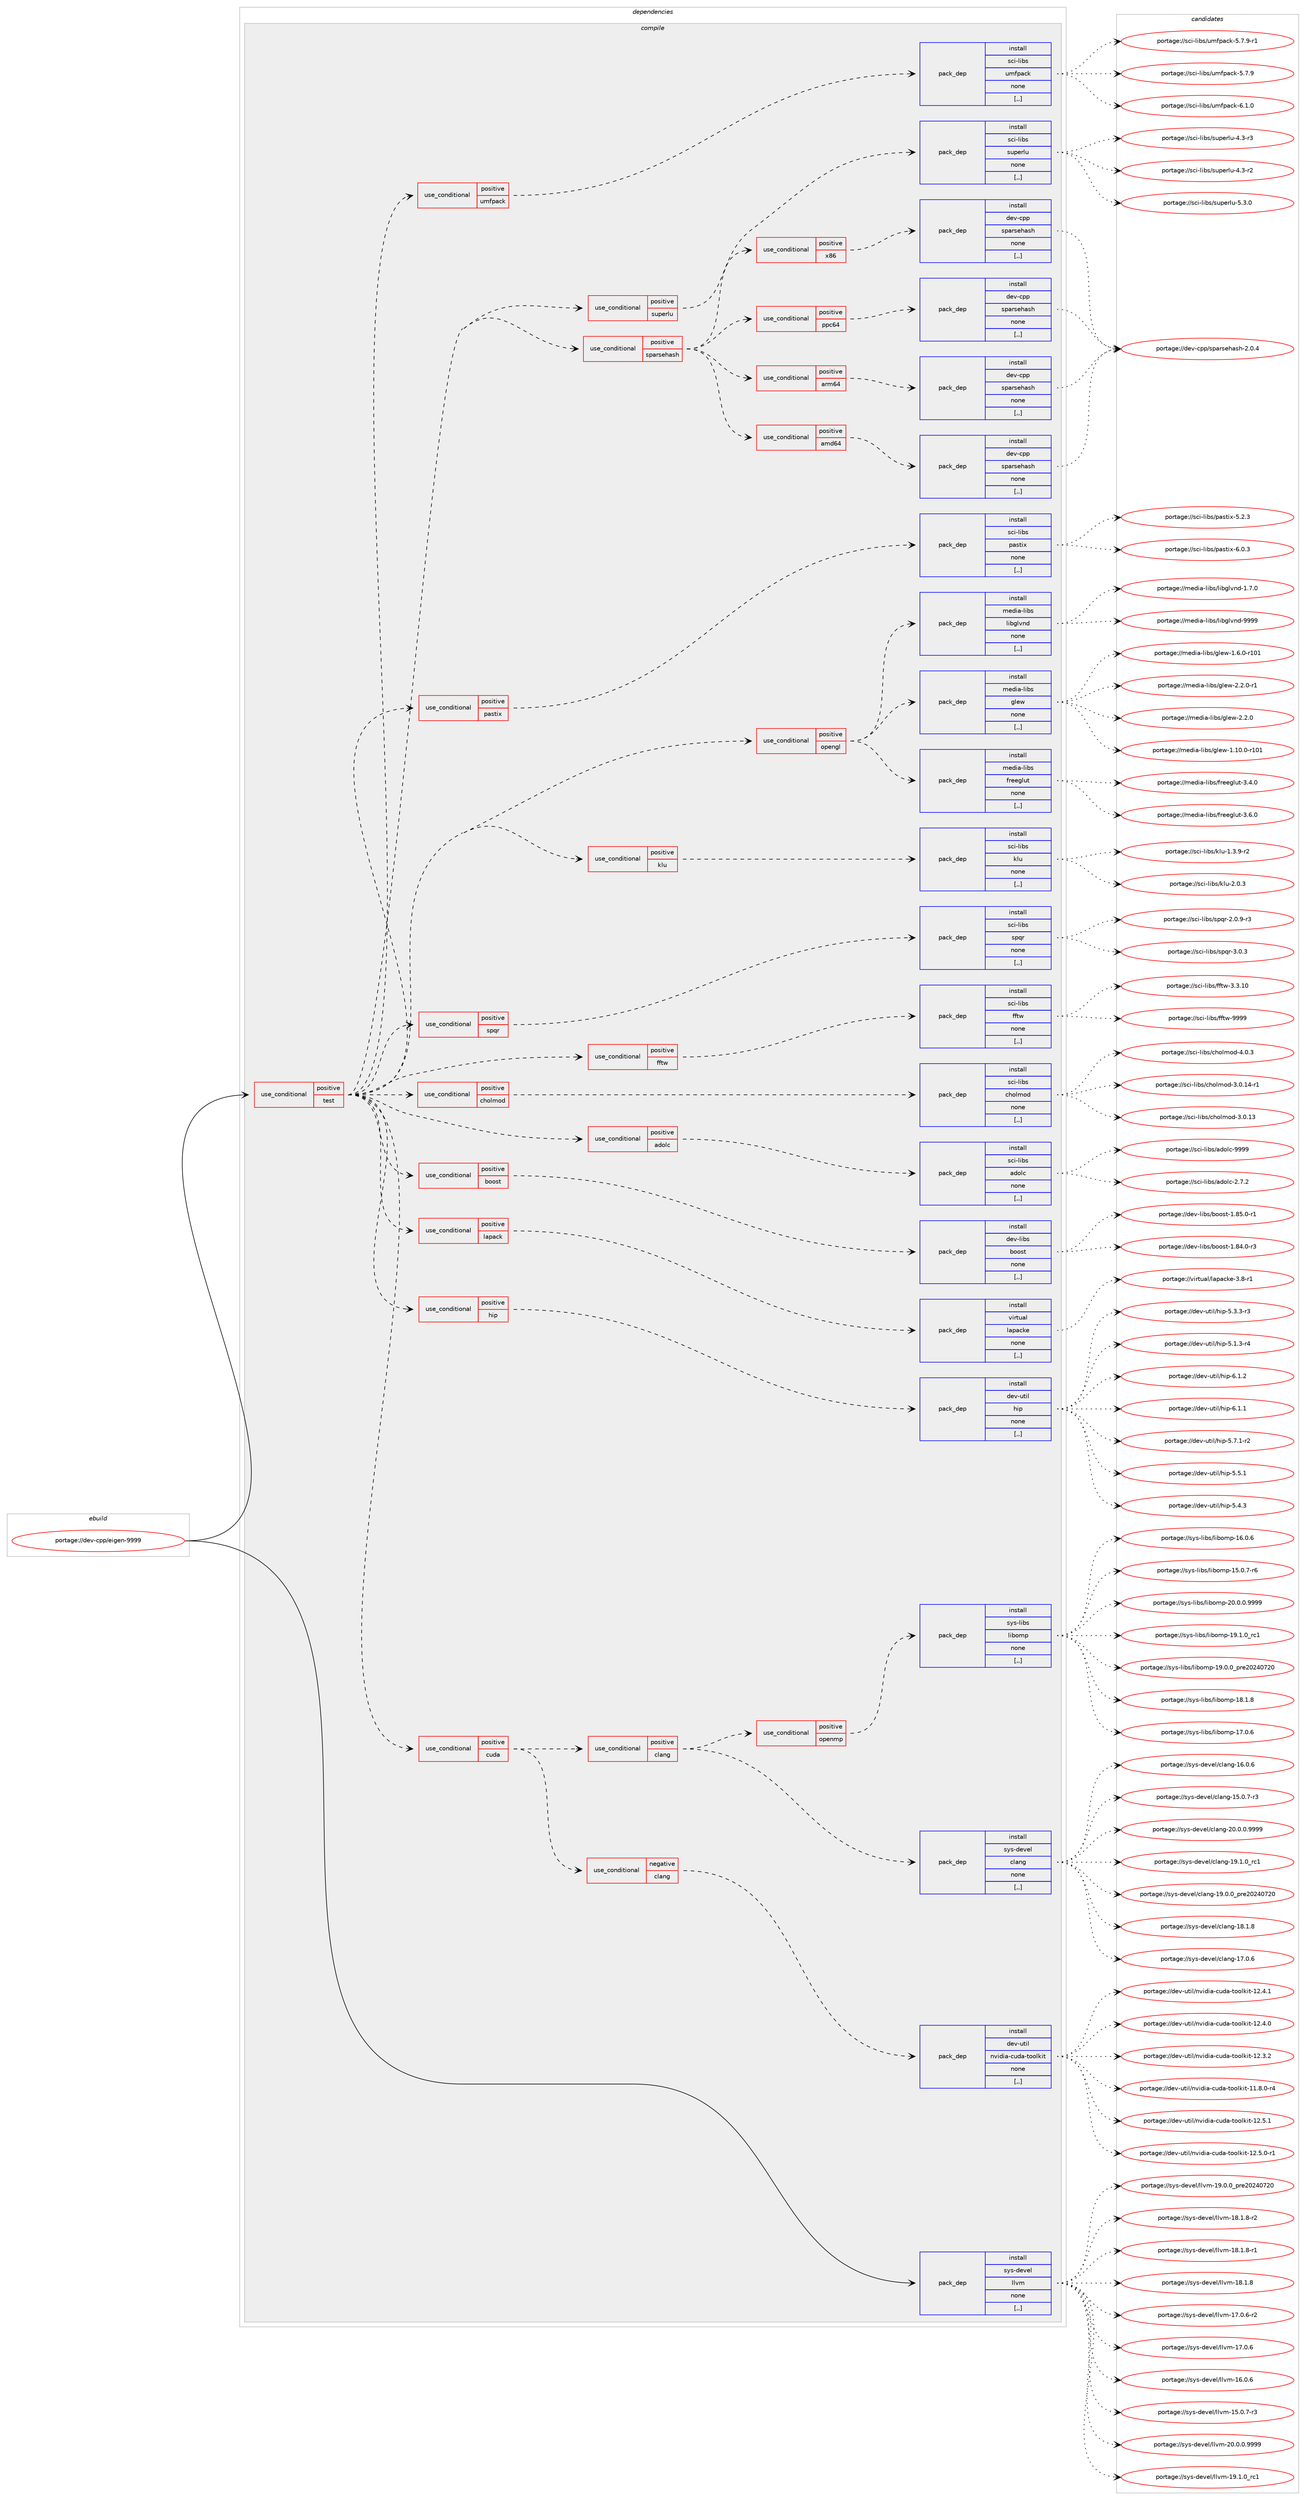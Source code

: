 digraph prolog {

# *************
# Graph options
# *************

newrank=true;
concentrate=true;
compound=true;
graph [rankdir=LR,fontname=Helvetica,fontsize=10,ranksep=1.5];#, ranksep=2.5, nodesep=0.2];
edge  [arrowhead=vee];
node  [fontname=Helvetica,fontsize=10];

# **********
# The ebuild
# **********

subgraph cluster_leftcol {
color=gray;
label=<<i>ebuild</i>>;
id [label="portage://dev-cpp/eigen-9999", color=red, width=4, href="../dev-cpp/eigen-9999.svg"];
}

# ****************
# The dependencies
# ****************

subgraph cluster_midcol {
color=gray;
label=<<i>dependencies</i>>;
subgraph cluster_compile {
fillcolor="#eeeeee";
style=filled;
label=<<i>compile</i>>;
subgraph cond16975 {
dependency65553 [label=<<TABLE BORDER="0" CELLBORDER="1" CELLSPACING="0" CELLPADDING="4"><TR><TD ROWSPAN="3" CELLPADDING="10">use_conditional</TD></TR><TR><TD>positive</TD></TR><TR><TD>test</TD></TR></TABLE>>, shape=none, color=red];
subgraph cond16976 {
dependency65554 [label=<<TABLE BORDER="0" CELLBORDER="1" CELLSPACING="0" CELLPADDING="4"><TR><TD ROWSPAN="3" CELLPADDING="10">use_conditional</TD></TR><TR><TD>positive</TD></TR><TR><TD>cuda</TD></TR></TABLE>>, shape=none, color=red];
subgraph cond16977 {
dependency65555 [label=<<TABLE BORDER="0" CELLBORDER="1" CELLSPACING="0" CELLPADDING="4"><TR><TD ROWSPAN="3" CELLPADDING="10">use_conditional</TD></TR><TR><TD>negative</TD></TR><TR><TD>clang</TD></TR></TABLE>>, shape=none, color=red];
subgraph pack47657 {
dependency65556 [label=<<TABLE BORDER="0" CELLBORDER="1" CELLSPACING="0" CELLPADDING="4" WIDTH="220"><TR><TD ROWSPAN="6" CELLPADDING="30">pack_dep</TD></TR><TR><TD WIDTH="110">install</TD></TR><TR><TD>dev-util</TD></TR><TR><TD>nvidia-cuda-toolkit</TD></TR><TR><TD>none</TD></TR><TR><TD>[,,]</TD></TR></TABLE>>, shape=none, color=blue];
}
dependency65555:e -> dependency65556:w [weight=20,style="dashed",arrowhead="vee"];
}
dependency65554:e -> dependency65555:w [weight=20,style="dashed",arrowhead="vee"];
subgraph cond16978 {
dependency65557 [label=<<TABLE BORDER="0" CELLBORDER="1" CELLSPACING="0" CELLPADDING="4"><TR><TD ROWSPAN="3" CELLPADDING="10">use_conditional</TD></TR><TR><TD>positive</TD></TR><TR><TD>clang</TD></TR></TABLE>>, shape=none, color=red];
subgraph pack47658 {
dependency65558 [label=<<TABLE BORDER="0" CELLBORDER="1" CELLSPACING="0" CELLPADDING="4" WIDTH="220"><TR><TD ROWSPAN="6" CELLPADDING="30">pack_dep</TD></TR><TR><TD WIDTH="110">install</TD></TR><TR><TD>sys-devel</TD></TR><TR><TD>clang</TD></TR><TR><TD>none</TD></TR><TR><TD>[,,]</TD></TR></TABLE>>, shape=none, color=blue];
}
dependency65557:e -> dependency65558:w [weight=20,style="dashed",arrowhead="vee"];
subgraph cond16979 {
dependency65559 [label=<<TABLE BORDER="0" CELLBORDER="1" CELLSPACING="0" CELLPADDING="4"><TR><TD ROWSPAN="3" CELLPADDING="10">use_conditional</TD></TR><TR><TD>positive</TD></TR><TR><TD>openmp</TD></TR></TABLE>>, shape=none, color=red];
subgraph pack47659 {
dependency65560 [label=<<TABLE BORDER="0" CELLBORDER="1" CELLSPACING="0" CELLPADDING="4" WIDTH="220"><TR><TD ROWSPAN="6" CELLPADDING="30">pack_dep</TD></TR><TR><TD WIDTH="110">install</TD></TR><TR><TD>sys-libs</TD></TR><TR><TD>libomp</TD></TR><TR><TD>none</TD></TR><TR><TD>[,,]</TD></TR></TABLE>>, shape=none, color=blue];
}
dependency65559:e -> dependency65560:w [weight=20,style="dashed",arrowhead="vee"];
}
dependency65557:e -> dependency65559:w [weight=20,style="dashed",arrowhead="vee"];
}
dependency65554:e -> dependency65557:w [weight=20,style="dashed",arrowhead="vee"];
}
dependency65553:e -> dependency65554:w [weight=20,style="dashed",arrowhead="vee"];
subgraph cond16980 {
dependency65561 [label=<<TABLE BORDER="0" CELLBORDER="1" CELLSPACING="0" CELLPADDING="4"><TR><TD ROWSPAN="3" CELLPADDING="10">use_conditional</TD></TR><TR><TD>positive</TD></TR><TR><TD>hip</TD></TR></TABLE>>, shape=none, color=red];
subgraph pack47660 {
dependency65562 [label=<<TABLE BORDER="0" CELLBORDER="1" CELLSPACING="0" CELLPADDING="4" WIDTH="220"><TR><TD ROWSPAN="6" CELLPADDING="30">pack_dep</TD></TR><TR><TD WIDTH="110">install</TD></TR><TR><TD>dev-util</TD></TR><TR><TD>hip</TD></TR><TR><TD>none</TD></TR><TR><TD>[,,]</TD></TR></TABLE>>, shape=none, color=blue];
}
dependency65561:e -> dependency65562:w [weight=20,style="dashed",arrowhead="vee"];
}
dependency65553:e -> dependency65561:w [weight=20,style="dashed",arrowhead="vee"];
subgraph cond16981 {
dependency65563 [label=<<TABLE BORDER="0" CELLBORDER="1" CELLSPACING="0" CELLPADDING="4"><TR><TD ROWSPAN="3" CELLPADDING="10">use_conditional</TD></TR><TR><TD>positive</TD></TR><TR><TD>lapack</TD></TR></TABLE>>, shape=none, color=red];
subgraph pack47661 {
dependency65564 [label=<<TABLE BORDER="0" CELLBORDER="1" CELLSPACING="0" CELLPADDING="4" WIDTH="220"><TR><TD ROWSPAN="6" CELLPADDING="30">pack_dep</TD></TR><TR><TD WIDTH="110">install</TD></TR><TR><TD>virtual</TD></TR><TR><TD>lapacke</TD></TR><TR><TD>none</TD></TR><TR><TD>[,,]</TD></TR></TABLE>>, shape=none, color=blue];
}
dependency65563:e -> dependency65564:w [weight=20,style="dashed",arrowhead="vee"];
}
dependency65553:e -> dependency65563:w [weight=20,style="dashed",arrowhead="vee"];
subgraph cond16982 {
dependency65565 [label=<<TABLE BORDER="0" CELLBORDER="1" CELLSPACING="0" CELLPADDING="4"><TR><TD ROWSPAN="3" CELLPADDING="10">use_conditional</TD></TR><TR><TD>positive</TD></TR><TR><TD>boost</TD></TR></TABLE>>, shape=none, color=red];
subgraph pack47662 {
dependency65566 [label=<<TABLE BORDER="0" CELLBORDER="1" CELLSPACING="0" CELLPADDING="4" WIDTH="220"><TR><TD ROWSPAN="6" CELLPADDING="30">pack_dep</TD></TR><TR><TD WIDTH="110">install</TD></TR><TR><TD>dev-libs</TD></TR><TR><TD>boost</TD></TR><TR><TD>none</TD></TR><TR><TD>[,,]</TD></TR></TABLE>>, shape=none, color=blue];
}
dependency65565:e -> dependency65566:w [weight=20,style="dashed",arrowhead="vee"];
}
dependency65553:e -> dependency65565:w [weight=20,style="dashed",arrowhead="vee"];
subgraph cond16983 {
dependency65567 [label=<<TABLE BORDER="0" CELLBORDER="1" CELLSPACING="0" CELLPADDING="4"><TR><TD ROWSPAN="3" CELLPADDING="10">use_conditional</TD></TR><TR><TD>positive</TD></TR><TR><TD>adolc</TD></TR></TABLE>>, shape=none, color=red];
subgraph pack47663 {
dependency65568 [label=<<TABLE BORDER="0" CELLBORDER="1" CELLSPACING="0" CELLPADDING="4" WIDTH="220"><TR><TD ROWSPAN="6" CELLPADDING="30">pack_dep</TD></TR><TR><TD WIDTH="110">install</TD></TR><TR><TD>sci-libs</TD></TR><TR><TD>adolc</TD></TR><TR><TD>none</TD></TR><TR><TD>[,,]</TD></TR></TABLE>>, shape=none, color=blue];
}
dependency65567:e -> dependency65568:w [weight=20,style="dashed",arrowhead="vee"];
}
dependency65553:e -> dependency65567:w [weight=20,style="dashed",arrowhead="vee"];
subgraph cond16984 {
dependency65569 [label=<<TABLE BORDER="0" CELLBORDER="1" CELLSPACING="0" CELLPADDING="4"><TR><TD ROWSPAN="3" CELLPADDING="10">use_conditional</TD></TR><TR><TD>positive</TD></TR><TR><TD>cholmod</TD></TR></TABLE>>, shape=none, color=red];
subgraph pack47664 {
dependency65570 [label=<<TABLE BORDER="0" CELLBORDER="1" CELLSPACING="0" CELLPADDING="4" WIDTH="220"><TR><TD ROWSPAN="6" CELLPADDING="30">pack_dep</TD></TR><TR><TD WIDTH="110">install</TD></TR><TR><TD>sci-libs</TD></TR><TR><TD>cholmod</TD></TR><TR><TD>none</TD></TR><TR><TD>[,,]</TD></TR></TABLE>>, shape=none, color=blue];
}
dependency65569:e -> dependency65570:w [weight=20,style="dashed",arrowhead="vee"];
}
dependency65553:e -> dependency65569:w [weight=20,style="dashed",arrowhead="vee"];
subgraph cond16985 {
dependency65571 [label=<<TABLE BORDER="0" CELLBORDER="1" CELLSPACING="0" CELLPADDING="4"><TR><TD ROWSPAN="3" CELLPADDING="10">use_conditional</TD></TR><TR><TD>positive</TD></TR><TR><TD>fftw</TD></TR></TABLE>>, shape=none, color=red];
subgraph pack47665 {
dependency65572 [label=<<TABLE BORDER="0" CELLBORDER="1" CELLSPACING="0" CELLPADDING="4" WIDTH="220"><TR><TD ROWSPAN="6" CELLPADDING="30">pack_dep</TD></TR><TR><TD WIDTH="110">install</TD></TR><TR><TD>sci-libs</TD></TR><TR><TD>fftw</TD></TR><TR><TD>none</TD></TR><TR><TD>[,,]</TD></TR></TABLE>>, shape=none, color=blue];
}
dependency65571:e -> dependency65572:w [weight=20,style="dashed",arrowhead="vee"];
}
dependency65553:e -> dependency65571:w [weight=20,style="dashed",arrowhead="vee"];
subgraph cond16986 {
dependency65573 [label=<<TABLE BORDER="0" CELLBORDER="1" CELLSPACING="0" CELLPADDING="4"><TR><TD ROWSPAN="3" CELLPADDING="10">use_conditional</TD></TR><TR><TD>positive</TD></TR><TR><TD>spqr</TD></TR></TABLE>>, shape=none, color=red];
subgraph pack47666 {
dependency65574 [label=<<TABLE BORDER="0" CELLBORDER="1" CELLSPACING="0" CELLPADDING="4" WIDTH="220"><TR><TD ROWSPAN="6" CELLPADDING="30">pack_dep</TD></TR><TR><TD WIDTH="110">install</TD></TR><TR><TD>sci-libs</TD></TR><TR><TD>spqr</TD></TR><TR><TD>none</TD></TR><TR><TD>[,,]</TD></TR></TABLE>>, shape=none, color=blue];
}
dependency65573:e -> dependency65574:w [weight=20,style="dashed",arrowhead="vee"];
}
dependency65553:e -> dependency65573:w [weight=20,style="dashed",arrowhead="vee"];
subgraph cond16987 {
dependency65575 [label=<<TABLE BORDER="0" CELLBORDER="1" CELLSPACING="0" CELLPADDING="4"><TR><TD ROWSPAN="3" CELLPADDING="10">use_conditional</TD></TR><TR><TD>positive</TD></TR><TR><TD>klu</TD></TR></TABLE>>, shape=none, color=red];
subgraph pack47667 {
dependency65576 [label=<<TABLE BORDER="0" CELLBORDER="1" CELLSPACING="0" CELLPADDING="4" WIDTH="220"><TR><TD ROWSPAN="6" CELLPADDING="30">pack_dep</TD></TR><TR><TD WIDTH="110">install</TD></TR><TR><TD>sci-libs</TD></TR><TR><TD>klu</TD></TR><TR><TD>none</TD></TR><TR><TD>[,,]</TD></TR></TABLE>>, shape=none, color=blue];
}
dependency65575:e -> dependency65576:w [weight=20,style="dashed",arrowhead="vee"];
}
dependency65553:e -> dependency65575:w [weight=20,style="dashed",arrowhead="vee"];
subgraph cond16988 {
dependency65577 [label=<<TABLE BORDER="0" CELLBORDER="1" CELLSPACING="0" CELLPADDING="4"><TR><TD ROWSPAN="3" CELLPADDING="10">use_conditional</TD></TR><TR><TD>positive</TD></TR><TR><TD>opengl</TD></TR></TABLE>>, shape=none, color=red];
subgraph pack47668 {
dependency65578 [label=<<TABLE BORDER="0" CELLBORDER="1" CELLSPACING="0" CELLPADDING="4" WIDTH="220"><TR><TD ROWSPAN="6" CELLPADDING="30">pack_dep</TD></TR><TR><TD WIDTH="110">install</TD></TR><TR><TD>media-libs</TD></TR><TR><TD>freeglut</TD></TR><TR><TD>none</TD></TR><TR><TD>[,,]</TD></TR></TABLE>>, shape=none, color=blue];
}
dependency65577:e -> dependency65578:w [weight=20,style="dashed",arrowhead="vee"];
subgraph pack47669 {
dependency65579 [label=<<TABLE BORDER="0" CELLBORDER="1" CELLSPACING="0" CELLPADDING="4" WIDTH="220"><TR><TD ROWSPAN="6" CELLPADDING="30">pack_dep</TD></TR><TR><TD WIDTH="110">install</TD></TR><TR><TD>media-libs</TD></TR><TR><TD>glew</TD></TR><TR><TD>none</TD></TR><TR><TD>[,,]</TD></TR></TABLE>>, shape=none, color=blue];
}
dependency65577:e -> dependency65579:w [weight=20,style="dashed",arrowhead="vee"];
subgraph pack47670 {
dependency65580 [label=<<TABLE BORDER="0" CELLBORDER="1" CELLSPACING="0" CELLPADDING="4" WIDTH="220"><TR><TD ROWSPAN="6" CELLPADDING="30">pack_dep</TD></TR><TR><TD WIDTH="110">install</TD></TR><TR><TD>media-libs</TD></TR><TR><TD>libglvnd</TD></TR><TR><TD>none</TD></TR><TR><TD>[,,]</TD></TR></TABLE>>, shape=none, color=blue];
}
dependency65577:e -> dependency65580:w [weight=20,style="dashed",arrowhead="vee"];
}
dependency65553:e -> dependency65577:w [weight=20,style="dashed",arrowhead="vee"];
subgraph cond16989 {
dependency65581 [label=<<TABLE BORDER="0" CELLBORDER="1" CELLSPACING="0" CELLPADDING="4"><TR><TD ROWSPAN="3" CELLPADDING="10">use_conditional</TD></TR><TR><TD>positive</TD></TR><TR><TD>pastix</TD></TR></TABLE>>, shape=none, color=red];
subgraph pack47671 {
dependency65582 [label=<<TABLE BORDER="0" CELLBORDER="1" CELLSPACING="0" CELLPADDING="4" WIDTH="220"><TR><TD ROWSPAN="6" CELLPADDING="30">pack_dep</TD></TR><TR><TD WIDTH="110">install</TD></TR><TR><TD>sci-libs</TD></TR><TR><TD>pastix</TD></TR><TR><TD>none</TD></TR><TR><TD>[,,]</TD></TR></TABLE>>, shape=none, color=blue];
}
dependency65581:e -> dependency65582:w [weight=20,style="dashed",arrowhead="vee"];
}
dependency65553:e -> dependency65581:w [weight=20,style="dashed",arrowhead="vee"];
subgraph cond16990 {
dependency65583 [label=<<TABLE BORDER="0" CELLBORDER="1" CELLSPACING="0" CELLPADDING="4"><TR><TD ROWSPAN="3" CELLPADDING="10">use_conditional</TD></TR><TR><TD>positive</TD></TR><TR><TD>sparsehash</TD></TR></TABLE>>, shape=none, color=red];
subgraph cond16991 {
dependency65584 [label=<<TABLE BORDER="0" CELLBORDER="1" CELLSPACING="0" CELLPADDING="4"><TR><TD ROWSPAN="3" CELLPADDING="10">use_conditional</TD></TR><TR><TD>positive</TD></TR><TR><TD>amd64</TD></TR></TABLE>>, shape=none, color=red];
subgraph pack47672 {
dependency65585 [label=<<TABLE BORDER="0" CELLBORDER="1" CELLSPACING="0" CELLPADDING="4" WIDTH="220"><TR><TD ROWSPAN="6" CELLPADDING="30">pack_dep</TD></TR><TR><TD WIDTH="110">install</TD></TR><TR><TD>dev-cpp</TD></TR><TR><TD>sparsehash</TD></TR><TR><TD>none</TD></TR><TR><TD>[,,]</TD></TR></TABLE>>, shape=none, color=blue];
}
dependency65584:e -> dependency65585:w [weight=20,style="dashed",arrowhead="vee"];
}
dependency65583:e -> dependency65584:w [weight=20,style="dashed",arrowhead="vee"];
subgraph cond16992 {
dependency65586 [label=<<TABLE BORDER="0" CELLBORDER="1" CELLSPACING="0" CELLPADDING="4"><TR><TD ROWSPAN="3" CELLPADDING="10">use_conditional</TD></TR><TR><TD>positive</TD></TR><TR><TD>arm64</TD></TR></TABLE>>, shape=none, color=red];
subgraph pack47673 {
dependency65587 [label=<<TABLE BORDER="0" CELLBORDER="1" CELLSPACING="0" CELLPADDING="4" WIDTH="220"><TR><TD ROWSPAN="6" CELLPADDING="30">pack_dep</TD></TR><TR><TD WIDTH="110">install</TD></TR><TR><TD>dev-cpp</TD></TR><TR><TD>sparsehash</TD></TR><TR><TD>none</TD></TR><TR><TD>[,,]</TD></TR></TABLE>>, shape=none, color=blue];
}
dependency65586:e -> dependency65587:w [weight=20,style="dashed",arrowhead="vee"];
}
dependency65583:e -> dependency65586:w [weight=20,style="dashed",arrowhead="vee"];
subgraph cond16993 {
dependency65588 [label=<<TABLE BORDER="0" CELLBORDER="1" CELLSPACING="0" CELLPADDING="4"><TR><TD ROWSPAN="3" CELLPADDING="10">use_conditional</TD></TR><TR><TD>positive</TD></TR><TR><TD>ppc64</TD></TR></TABLE>>, shape=none, color=red];
subgraph pack47674 {
dependency65589 [label=<<TABLE BORDER="0" CELLBORDER="1" CELLSPACING="0" CELLPADDING="4" WIDTH="220"><TR><TD ROWSPAN="6" CELLPADDING="30">pack_dep</TD></TR><TR><TD WIDTH="110">install</TD></TR><TR><TD>dev-cpp</TD></TR><TR><TD>sparsehash</TD></TR><TR><TD>none</TD></TR><TR><TD>[,,]</TD></TR></TABLE>>, shape=none, color=blue];
}
dependency65588:e -> dependency65589:w [weight=20,style="dashed",arrowhead="vee"];
}
dependency65583:e -> dependency65588:w [weight=20,style="dashed",arrowhead="vee"];
subgraph cond16994 {
dependency65590 [label=<<TABLE BORDER="0" CELLBORDER="1" CELLSPACING="0" CELLPADDING="4"><TR><TD ROWSPAN="3" CELLPADDING="10">use_conditional</TD></TR><TR><TD>positive</TD></TR><TR><TD>x86</TD></TR></TABLE>>, shape=none, color=red];
subgraph pack47675 {
dependency65591 [label=<<TABLE BORDER="0" CELLBORDER="1" CELLSPACING="0" CELLPADDING="4" WIDTH="220"><TR><TD ROWSPAN="6" CELLPADDING="30">pack_dep</TD></TR><TR><TD WIDTH="110">install</TD></TR><TR><TD>dev-cpp</TD></TR><TR><TD>sparsehash</TD></TR><TR><TD>none</TD></TR><TR><TD>[,,]</TD></TR></TABLE>>, shape=none, color=blue];
}
dependency65590:e -> dependency65591:w [weight=20,style="dashed",arrowhead="vee"];
}
dependency65583:e -> dependency65590:w [weight=20,style="dashed",arrowhead="vee"];
}
dependency65553:e -> dependency65583:w [weight=20,style="dashed",arrowhead="vee"];
subgraph cond16995 {
dependency65592 [label=<<TABLE BORDER="0" CELLBORDER="1" CELLSPACING="0" CELLPADDING="4"><TR><TD ROWSPAN="3" CELLPADDING="10">use_conditional</TD></TR><TR><TD>positive</TD></TR><TR><TD>superlu</TD></TR></TABLE>>, shape=none, color=red];
subgraph pack47676 {
dependency65593 [label=<<TABLE BORDER="0" CELLBORDER="1" CELLSPACING="0" CELLPADDING="4" WIDTH="220"><TR><TD ROWSPAN="6" CELLPADDING="30">pack_dep</TD></TR><TR><TD WIDTH="110">install</TD></TR><TR><TD>sci-libs</TD></TR><TR><TD>superlu</TD></TR><TR><TD>none</TD></TR><TR><TD>[,,]</TD></TR></TABLE>>, shape=none, color=blue];
}
dependency65592:e -> dependency65593:w [weight=20,style="dashed",arrowhead="vee"];
}
dependency65553:e -> dependency65592:w [weight=20,style="dashed",arrowhead="vee"];
subgraph cond16996 {
dependency65594 [label=<<TABLE BORDER="0" CELLBORDER="1" CELLSPACING="0" CELLPADDING="4"><TR><TD ROWSPAN="3" CELLPADDING="10">use_conditional</TD></TR><TR><TD>positive</TD></TR><TR><TD>umfpack</TD></TR></TABLE>>, shape=none, color=red];
subgraph pack47677 {
dependency65595 [label=<<TABLE BORDER="0" CELLBORDER="1" CELLSPACING="0" CELLPADDING="4" WIDTH="220"><TR><TD ROWSPAN="6" CELLPADDING="30">pack_dep</TD></TR><TR><TD WIDTH="110">install</TD></TR><TR><TD>sci-libs</TD></TR><TR><TD>umfpack</TD></TR><TR><TD>none</TD></TR><TR><TD>[,,]</TD></TR></TABLE>>, shape=none, color=blue];
}
dependency65594:e -> dependency65595:w [weight=20,style="dashed",arrowhead="vee"];
}
dependency65553:e -> dependency65594:w [weight=20,style="dashed",arrowhead="vee"];
}
id:e -> dependency65553:w [weight=20,style="solid",arrowhead="vee"];
subgraph pack47678 {
dependency65596 [label=<<TABLE BORDER="0" CELLBORDER="1" CELLSPACING="0" CELLPADDING="4" WIDTH="220"><TR><TD ROWSPAN="6" CELLPADDING="30">pack_dep</TD></TR><TR><TD WIDTH="110">install</TD></TR><TR><TD>sys-devel</TD></TR><TR><TD>llvm</TD></TR><TR><TD>none</TD></TR><TR><TD>[,,]</TD></TR></TABLE>>, shape=none, color=blue];
}
id:e -> dependency65596:w [weight=20,style="solid",arrowhead="vee"];
}
subgraph cluster_compileandrun {
fillcolor="#eeeeee";
style=filled;
label=<<i>compile and run</i>>;
}
subgraph cluster_run {
fillcolor="#eeeeee";
style=filled;
label=<<i>run</i>>;
}
}

# **************
# The candidates
# **************

subgraph cluster_choices {
rank=same;
color=gray;
label=<<i>candidates</i>>;

subgraph choice47657 {
color=black;
nodesep=1;
choice1001011184511711610510847110118105100105974599117100974511611111110810710511645495046534649 [label="portage://dev-util/nvidia-cuda-toolkit-12.5.1", color=red, width=4,href="../dev-util/nvidia-cuda-toolkit-12.5.1.svg"];
choice10010111845117116105108471101181051001059745991171009745116111111108107105116454950465346484511449 [label="portage://dev-util/nvidia-cuda-toolkit-12.5.0-r1", color=red, width=4,href="../dev-util/nvidia-cuda-toolkit-12.5.0-r1.svg"];
choice1001011184511711610510847110118105100105974599117100974511611111110810710511645495046524649 [label="portage://dev-util/nvidia-cuda-toolkit-12.4.1", color=red, width=4,href="../dev-util/nvidia-cuda-toolkit-12.4.1.svg"];
choice1001011184511711610510847110118105100105974599117100974511611111110810710511645495046524648 [label="portage://dev-util/nvidia-cuda-toolkit-12.4.0", color=red, width=4,href="../dev-util/nvidia-cuda-toolkit-12.4.0.svg"];
choice1001011184511711610510847110118105100105974599117100974511611111110810710511645495046514650 [label="portage://dev-util/nvidia-cuda-toolkit-12.3.2", color=red, width=4,href="../dev-util/nvidia-cuda-toolkit-12.3.2.svg"];
choice10010111845117116105108471101181051001059745991171009745116111111108107105116454949465646484511452 [label="portage://dev-util/nvidia-cuda-toolkit-11.8.0-r4", color=red, width=4,href="../dev-util/nvidia-cuda-toolkit-11.8.0-r4.svg"];
dependency65556:e -> choice1001011184511711610510847110118105100105974599117100974511611111110810710511645495046534649:w [style=dotted,weight="100"];
dependency65556:e -> choice10010111845117116105108471101181051001059745991171009745116111111108107105116454950465346484511449:w [style=dotted,weight="100"];
dependency65556:e -> choice1001011184511711610510847110118105100105974599117100974511611111110810710511645495046524649:w [style=dotted,weight="100"];
dependency65556:e -> choice1001011184511711610510847110118105100105974599117100974511611111110810710511645495046524648:w [style=dotted,weight="100"];
dependency65556:e -> choice1001011184511711610510847110118105100105974599117100974511611111110810710511645495046514650:w [style=dotted,weight="100"];
dependency65556:e -> choice10010111845117116105108471101181051001059745991171009745116111111108107105116454949465646484511452:w [style=dotted,weight="100"];
}
subgraph choice47658 {
color=black;
nodesep=1;
choice11512111545100101118101108479910897110103455048464846484657575757 [label="portage://sys-devel/clang-20.0.0.9999", color=red, width=4,href="../sys-devel/clang-20.0.0.9999.svg"];
choice1151211154510010111810110847991089711010345495746494648951149949 [label="portage://sys-devel/clang-19.1.0_rc1", color=red, width=4,href="../sys-devel/clang-19.1.0_rc1.svg"];
choice1151211154510010111810110847991089711010345495746484648951121141015048505248555048 [label="portage://sys-devel/clang-19.0.0_pre20240720", color=red, width=4,href="../sys-devel/clang-19.0.0_pre20240720.svg"];
choice1151211154510010111810110847991089711010345495646494656 [label="portage://sys-devel/clang-18.1.8", color=red, width=4,href="../sys-devel/clang-18.1.8.svg"];
choice1151211154510010111810110847991089711010345495546484654 [label="portage://sys-devel/clang-17.0.6", color=red, width=4,href="../sys-devel/clang-17.0.6.svg"];
choice1151211154510010111810110847991089711010345495446484654 [label="portage://sys-devel/clang-16.0.6", color=red, width=4,href="../sys-devel/clang-16.0.6.svg"];
choice11512111545100101118101108479910897110103454953464846554511451 [label="portage://sys-devel/clang-15.0.7-r3", color=red, width=4,href="../sys-devel/clang-15.0.7-r3.svg"];
dependency65558:e -> choice11512111545100101118101108479910897110103455048464846484657575757:w [style=dotted,weight="100"];
dependency65558:e -> choice1151211154510010111810110847991089711010345495746494648951149949:w [style=dotted,weight="100"];
dependency65558:e -> choice1151211154510010111810110847991089711010345495746484648951121141015048505248555048:w [style=dotted,weight="100"];
dependency65558:e -> choice1151211154510010111810110847991089711010345495646494656:w [style=dotted,weight="100"];
dependency65558:e -> choice1151211154510010111810110847991089711010345495546484654:w [style=dotted,weight="100"];
dependency65558:e -> choice1151211154510010111810110847991089711010345495446484654:w [style=dotted,weight="100"];
dependency65558:e -> choice11512111545100101118101108479910897110103454953464846554511451:w [style=dotted,weight="100"];
}
subgraph choice47659 {
color=black;
nodesep=1;
choice11512111545108105981154710810598111109112455048464846484657575757 [label="portage://sys-libs/libomp-20.0.0.9999", color=red, width=4,href="../sys-libs/libomp-20.0.0.9999.svg"];
choice1151211154510810598115471081059811110911245495746494648951149949 [label="portage://sys-libs/libomp-19.1.0_rc1", color=red, width=4,href="../sys-libs/libomp-19.1.0_rc1.svg"];
choice1151211154510810598115471081059811110911245495746484648951121141015048505248555048 [label="portage://sys-libs/libomp-19.0.0_pre20240720", color=red, width=4,href="../sys-libs/libomp-19.0.0_pre20240720.svg"];
choice1151211154510810598115471081059811110911245495646494656 [label="portage://sys-libs/libomp-18.1.8", color=red, width=4,href="../sys-libs/libomp-18.1.8.svg"];
choice1151211154510810598115471081059811110911245495546484654 [label="portage://sys-libs/libomp-17.0.6", color=red, width=4,href="../sys-libs/libomp-17.0.6.svg"];
choice1151211154510810598115471081059811110911245495446484654 [label="portage://sys-libs/libomp-16.0.6", color=red, width=4,href="../sys-libs/libomp-16.0.6.svg"];
choice11512111545108105981154710810598111109112454953464846554511454 [label="portage://sys-libs/libomp-15.0.7-r6", color=red, width=4,href="../sys-libs/libomp-15.0.7-r6.svg"];
dependency65560:e -> choice11512111545108105981154710810598111109112455048464846484657575757:w [style=dotted,weight="100"];
dependency65560:e -> choice1151211154510810598115471081059811110911245495746494648951149949:w [style=dotted,weight="100"];
dependency65560:e -> choice1151211154510810598115471081059811110911245495746484648951121141015048505248555048:w [style=dotted,weight="100"];
dependency65560:e -> choice1151211154510810598115471081059811110911245495646494656:w [style=dotted,weight="100"];
dependency65560:e -> choice1151211154510810598115471081059811110911245495546484654:w [style=dotted,weight="100"];
dependency65560:e -> choice1151211154510810598115471081059811110911245495446484654:w [style=dotted,weight="100"];
dependency65560:e -> choice11512111545108105981154710810598111109112454953464846554511454:w [style=dotted,weight="100"];
}
subgraph choice47660 {
color=black;
nodesep=1;
choice1001011184511711610510847104105112455446494650 [label="portage://dev-util/hip-6.1.2", color=red, width=4,href="../dev-util/hip-6.1.2.svg"];
choice1001011184511711610510847104105112455446494649 [label="portage://dev-util/hip-6.1.1", color=red, width=4,href="../dev-util/hip-6.1.1.svg"];
choice10010111845117116105108471041051124553465546494511450 [label="portage://dev-util/hip-5.7.1-r2", color=red, width=4,href="../dev-util/hip-5.7.1-r2.svg"];
choice1001011184511711610510847104105112455346534649 [label="portage://dev-util/hip-5.5.1", color=red, width=4,href="../dev-util/hip-5.5.1.svg"];
choice1001011184511711610510847104105112455346524651 [label="portage://dev-util/hip-5.4.3", color=red, width=4,href="../dev-util/hip-5.4.3.svg"];
choice10010111845117116105108471041051124553465146514511451 [label="portage://dev-util/hip-5.3.3-r3", color=red, width=4,href="../dev-util/hip-5.3.3-r3.svg"];
choice10010111845117116105108471041051124553464946514511452 [label="portage://dev-util/hip-5.1.3-r4", color=red, width=4,href="../dev-util/hip-5.1.3-r4.svg"];
dependency65562:e -> choice1001011184511711610510847104105112455446494650:w [style=dotted,weight="100"];
dependency65562:e -> choice1001011184511711610510847104105112455446494649:w [style=dotted,weight="100"];
dependency65562:e -> choice10010111845117116105108471041051124553465546494511450:w [style=dotted,weight="100"];
dependency65562:e -> choice1001011184511711610510847104105112455346534649:w [style=dotted,weight="100"];
dependency65562:e -> choice1001011184511711610510847104105112455346524651:w [style=dotted,weight="100"];
dependency65562:e -> choice10010111845117116105108471041051124553465146514511451:w [style=dotted,weight="100"];
dependency65562:e -> choice10010111845117116105108471041051124553464946514511452:w [style=dotted,weight="100"];
}
subgraph choice47661 {
color=black;
nodesep=1;
choice1181051141161179710847108971129799107101455146564511449 [label="portage://virtual/lapacke-3.8-r1", color=red, width=4,href="../virtual/lapacke-3.8-r1.svg"];
dependency65564:e -> choice1181051141161179710847108971129799107101455146564511449:w [style=dotted,weight="100"];
}
subgraph choice47662 {
color=black;
nodesep=1;
choice10010111845108105981154798111111115116454946565346484511449 [label="portage://dev-libs/boost-1.85.0-r1", color=red, width=4,href="../dev-libs/boost-1.85.0-r1.svg"];
choice10010111845108105981154798111111115116454946565246484511451 [label="portage://dev-libs/boost-1.84.0-r3", color=red, width=4,href="../dev-libs/boost-1.84.0-r3.svg"];
dependency65566:e -> choice10010111845108105981154798111111115116454946565346484511449:w [style=dotted,weight="100"];
dependency65566:e -> choice10010111845108105981154798111111115116454946565246484511451:w [style=dotted,weight="100"];
}
subgraph choice47663 {
color=black;
nodesep=1;
choice1159910545108105981154797100111108994557575757 [label="portage://sci-libs/adolc-9999", color=red, width=4,href="../sci-libs/adolc-9999.svg"];
choice115991054510810598115479710011110899455046554650 [label="portage://sci-libs/adolc-2.7.2", color=red, width=4,href="../sci-libs/adolc-2.7.2.svg"];
dependency65568:e -> choice1159910545108105981154797100111108994557575757:w [style=dotted,weight="100"];
dependency65568:e -> choice115991054510810598115479710011110899455046554650:w [style=dotted,weight="100"];
}
subgraph choice47664 {
color=black;
nodesep=1;
choice1159910545108105981154799104111108109111100455246484651 [label="portage://sci-libs/cholmod-4.0.3", color=red, width=4,href="../sci-libs/cholmod-4.0.3.svg"];
choice1159910545108105981154799104111108109111100455146484649524511449 [label="portage://sci-libs/cholmod-3.0.14-r1", color=red, width=4,href="../sci-libs/cholmod-3.0.14-r1.svg"];
choice115991054510810598115479910411110810911110045514648464951 [label="portage://sci-libs/cholmod-3.0.13", color=red, width=4,href="../sci-libs/cholmod-3.0.13.svg"];
dependency65570:e -> choice1159910545108105981154799104111108109111100455246484651:w [style=dotted,weight="100"];
dependency65570:e -> choice1159910545108105981154799104111108109111100455146484649524511449:w [style=dotted,weight="100"];
dependency65570:e -> choice115991054510810598115479910411110810911110045514648464951:w [style=dotted,weight="100"];
}
subgraph choice47665 {
color=black;
nodesep=1;
choice115991054510810598115471021021161194557575757 [label="portage://sci-libs/fftw-9999", color=red, width=4,href="../sci-libs/fftw-9999.svg"];
choice1159910545108105981154710210211611945514651464948 [label="portage://sci-libs/fftw-3.3.10", color=red, width=4,href="../sci-libs/fftw-3.3.10.svg"];
dependency65572:e -> choice115991054510810598115471021021161194557575757:w [style=dotted,weight="100"];
dependency65572:e -> choice1159910545108105981154710210211611945514651464948:w [style=dotted,weight="100"];
}
subgraph choice47666 {
color=black;
nodesep=1;
choice11599105451081059811547115112113114455146484651 [label="portage://sci-libs/spqr-3.0.3", color=red, width=4,href="../sci-libs/spqr-3.0.3.svg"];
choice115991054510810598115471151121131144550464846574511451 [label="portage://sci-libs/spqr-2.0.9-r3", color=red, width=4,href="../sci-libs/spqr-2.0.9-r3.svg"];
dependency65574:e -> choice11599105451081059811547115112113114455146484651:w [style=dotted,weight="100"];
dependency65574:e -> choice115991054510810598115471151121131144550464846574511451:w [style=dotted,weight="100"];
}
subgraph choice47667 {
color=black;
nodesep=1;
choice11599105451081059811547107108117455046484651 [label="portage://sci-libs/klu-2.0.3", color=red, width=4,href="../sci-libs/klu-2.0.3.svg"];
choice115991054510810598115471071081174549465146574511450 [label="portage://sci-libs/klu-1.3.9-r2", color=red, width=4,href="../sci-libs/klu-1.3.9-r2.svg"];
dependency65576:e -> choice11599105451081059811547107108117455046484651:w [style=dotted,weight="100"];
dependency65576:e -> choice115991054510810598115471071081174549465146574511450:w [style=dotted,weight="100"];
}
subgraph choice47668 {
color=black;
nodesep=1;
choice10910110010597451081059811547102114101101103108117116455146544648 [label="portage://media-libs/freeglut-3.6.0", color=red, width=4,href="../media-libs/freeglut-3.6.0.svg"];
choice10910110010597451081059811547102114101101103108117116455146524648 [label="portage://media-libs/freeglut-3.4.0", color=red, width=4,href="../media-libs/freeglut-3.4.0.svg"];
dependency65578:e -> choice10910110010597451081059811547102114101101103108117116455146544648:w [style=dotted,weight="100"];
dependency65578:e -> choice10910110010597451081059811547102114101101103108117116455146524648:w [style=dotted,weight="100"];
}
subgraph choice47669 {
color=black;
nodesep=1;
choice109101100105974510810598115471031081011194550465046484511449 [label="portage://media-libs/glew-2.2.0-r1", color=red, width=4,href="../media-libs/glew-2.2.0-r1.svg"];
choice10910110010597451081059811547103108101119455046504648 [label="portage://media-libs/glew-2.2.0", color=red, width=4,href="../media-libs/glew-2.2.0.svg"];
choice109101100105974510810598115471031081011194549464948464845114494849 [label="portage://media-libs/glew-1.10.0-r101", color=red, width=4,href="../media-libs/glew-1.10.0-r101.svg"];
choice1091011001059745108105981154710310810111945494654464845114494849 [label="portage://media-libs/glew-1.6.0-r101", color=red, width=4,href="../media-libs/glew-1.6.0-r101.svg"];
dependency65579:e -> choice109101100105974510810598115471031081011194550465046484511449:w [style=dotted,weight="100"];
dependency65579:e -> choice10910110010597451081059811547103108101119455046504648:w [style=dotted,weight="100"];
dependency65579:e -> choice109101100105974510810598115471031081011194549464948464845114494849:w [style=dotted,weight="100"];
dependency65579:e -> choice1091011001059745108105981154710310810111945494654464845114494849:w [style=dotted,weight="100"];
}
subgraph choice47670 {
color=black;
nodesep=1;
choice10910110010597451081059811547108105981031081181101004557575757 [label="portage://media-libs/libglvnd-9999", color=red, width=4,href="../media-libs/libglvnd-9999.svg"];
choice1091011001059745108105981154710810598103108118110100454946554648 [label="portage://media-libs/libglvnd-1.7.0", color=red, width=4,href="../media-libs/libglvnd-1.7.0.svg"];
dependency65580:e -> choice10910110010597451081059811547108105981031081181101004557575757:w [style=dotted,weight="100"];
dependency65580:e -> choice1091011001059745108105981154710810598103108118110100454946554648:w [style=dotted,weight="100"];
}
subgraph choice47671 {
color=black;
nodesep=1;
choice1159910545108105981154711297115116105120455446484651 [label="portage://sci-libs/pastix-6.0.3", color=red, width=4,href="../sci-libs/pastix-6.0.3.svg"];
choice1159910545108105981154711297115116105120455346504651 [label="portage://sci-libs/pastix-5.2.3", color=red, width=4,href="../sci-libs/pastix-5.2.3.svg"];
dependency65582:e -> choice1159910545108105981154711297115116105120455446484651:w [style=dotted,weight="100"];
dependency65582:e -> choice1159910545108105981154711297115116105120455346504651:w [style=dotted,weight="100"];
}
subgraph choice47672 {
color=black;
nodesep=1;
choice1001011184599112112471151129711411510110497115104455046484652 [label="portage://dev-cpp/sparsehash-2.0.4", color=red, width=4,href="../dev-cpp/sparsehash-2.0.4.svg"];
dependency65585:e -> choice1001011184599112112471151129711411510110497115104455046484652:w [style=dotted,weight="100"];
}
subgraph choice47673 {
color=black;
nodesep=1;
choice1001011184599112112471151129711411510110497115104455046484652 [label="portage://dev-cpp/sparsehash-2.0.4", color=red, width=4,href="../dev-cpp/sparsehash-2.0.4.svg"];
dependency65587:e -> choice1001011184599112112471151129711411510110497115104455046484652:w [style=dotted,weight="100"];
}
subgraph choice47674 {
color=black;
nodesep=1;
choice1001011184599112112471151129711411510110497115104455046484652 [label="portage://dev-cpp/sparsehash-2.0.4", color=red, width=4,href="../dev-cpp/sparsehash-2.0.4.svg"];
dependency65589:e -> choice1001011184599112112471151129711411510110497115104455046484652:w [style=dotted,weight="100"];
}
subgraph choice47675 {
color=black;
nodesep=1;
choice1001011184599112112471151129711411510110497115104455046484652 [label="portage://dev-cpp/sparsehash-2.0.4", color=red, width=4,href="../dev-cpp/sparsehash-2.0.4.svg"];
dependency65591:e -> choice1001011184599112112471151129711411510110497115104455046484652:w [style=dotted,weight="100"];
}
subgraph choice47676 {
color=black;
nodesep=1;
choice11599105451081059811547115117112101114108117455346514648 [label="portage://sci-libs/superlu-5.3.0", color=red, width=4,href="../sci-libs/superlu-5.3.0.svg"];
choice11599105451081059811547115117112101114108117455246514511451 [label="portage://sci-libs/superlu-4.3-r3", color=red, width=4,href="../sci-libs/superlu-4.3-r3.svg"];
choice11599105451081059811547115117112101114108117455246514511450 [label="portage://sci-libs/superlu-4.3-r2", color=red, width=4,href="../sci-libs/superlu-4.3-r2.svg"];
dependency65593:e -> choice11599105451081059811547115117112101114108117455346514648:w [style=dotted,weight="100"];
dependency65593:e -> choice11599105451081059811547115117112101114108117455246514511451:w [style=dotted,weight="100"];
dependency65593:e -> choice11599105451081059811547115117112101114108117455246514511450:w [style=dotted,weight="100"];
}
subgraph choice47677 {
color=black;
nodesep=1;
choice115991054510810598115471171091021129799107455446494648 [label="portage://sci-libs/umfpack-6.1.0", color=red, width=4,href="../sci-libs/umfpack-6.1.0.svg"];
choice1159910545108105981154711710910211297991074553465546574511449 [label="portage://sci-libs/umfpack-5.7.9-r1", color=red, width=4,href="../sci-libs/umfpack-5.7.9-r1.svg"];
choice115991054510810598115471171091021129799107455346554657 [label="portage://sci-libs/umfpack-5.7.9", color=red, width=4,href="../sci-libs/umfpack-5.7.9.svg"];
dependency65595:e -> choice115991054510810598115471171091021129799107455446494648:w [style=dotted,weight="100"];
dependency65595:e -> choice1159910545108105981154711710910211297991074553465546574511449:w [style=dotted,weight="100"];
dependency65595:e -> choice115991054510810598115471171091021129799107455346554657:w [style=dotted,weight="100"];
}
subgraph choice47678 {
color=black;
nodesep=1;
choice1151211154510010111810110847108108118109455048464846484657575757 [label="portage://sys-devel/llvm-20.0.0.9999", color=red, width=4,href="../sys-devel/llvm-20.0.0.9999.svg"];
choice115121115451001011181011084710810811810945495746494648951149949 [label="portage://sys-devel/llvm-19.1.0_rc1", color=red, width=4,href="../sys-devel/llvm-19.1.0_rc1.svg"];
choice115121115451001011181011084710810811810945495746484648951121141015048505248555048 [label="portage://sys-devel/llvm-19.0.0_pre20240720", color=red, width=4,href="../sys-devel/llvm-19.0.0_pre20240720.svg"];
choice1151211154510010111810110847108108118109454956464946564511450 [label="portage://sys-devel/llvm-18.1.8-r2", color=red, width=4,href="../sys-devel/llvm-18.1.8-r2.svg"];
choice1151211154510010111810110847108108118109454956464946564511449 [label="portage://sys-devel/llvm-18.1.8-r1", color=red, width=4,href="../sys-devel/llvm-18.1.8-r1.svg"];
choice115121115451001011181011084710810811810945495646494656 [label="portage://sys-devel/llvm-18.1.8", color=red, width=4,href="../sys-devel/llvm-18.1.8.svg"];
choice1151211154510010111810110847108108118109454955464846544511450 [label="portage://sys-devel/llvm-17.0.6-r2", color=red, width=4,href="../sys-devel/llvm-17.0.6-r2.svg"];
choice115121115451001011181011084710810811810945495546484654 [label="portage://sys-devel/llvm-17.0.6", color=red, width=4,href="../sys-devel/llvm-17.0.6.svg"];
choice115121115451001011181011084710810811810945495446484654 [label="portage://sys-devel/llvm-16.0.6", color=red, width=4,href="../sys-devel/llvm-16.0.6.svg"];
choice1151211154510010111810110847108108118109454953464846554511451 [label="portage://sys-devel/llvm-15.0.7-r3", color=red, width=4,href="../sys-devel/llvm-15.0.7-r3.svg"];
dependency65596:e -> choice1151211154510010111810110847108108118109455048464846484657575757:w [style=dotted,weight="100"];
dependency65596:e -> choice115121115451001011181011084710810811810945495746494648951149949:w [style=dotted,weight="100"];
dependency65596:e -> choice115121115451001011181011084710810811810945495746484648951121141015048505248555048:w [style=dotted,weight="100"];
dependency65596:e -> choice1151211154510010111810110847108108118109454956464946564511450:w [style=dotted,weight="100"];
dependency65596:e -> choice1151211154510010111810110847108108118109454956464946564511449:w [style=dotted,weight="100"];
dependency65596:e -> choice115121115451001011181011084710810811810945495646494656:w [style=dotted,weight="100"];
dependency65596:e -> choice1151211154510010111810110847108108118109454955464846544511450:w [style=dotted,weight="100"];
dependency65596:e -> choice115121115451001011181011084710810811810945495546484654:w [style=dotted,weight="100"];
dependency65596:e -> choice115121115451001011181011084710810811810945495446484654:w [style=dotted,weight="100"];
dependency65596:e -> choice1151211154510010111810110847108108118109454953464846554511451:w [style=dotted,weight="100"];
}
}

}
